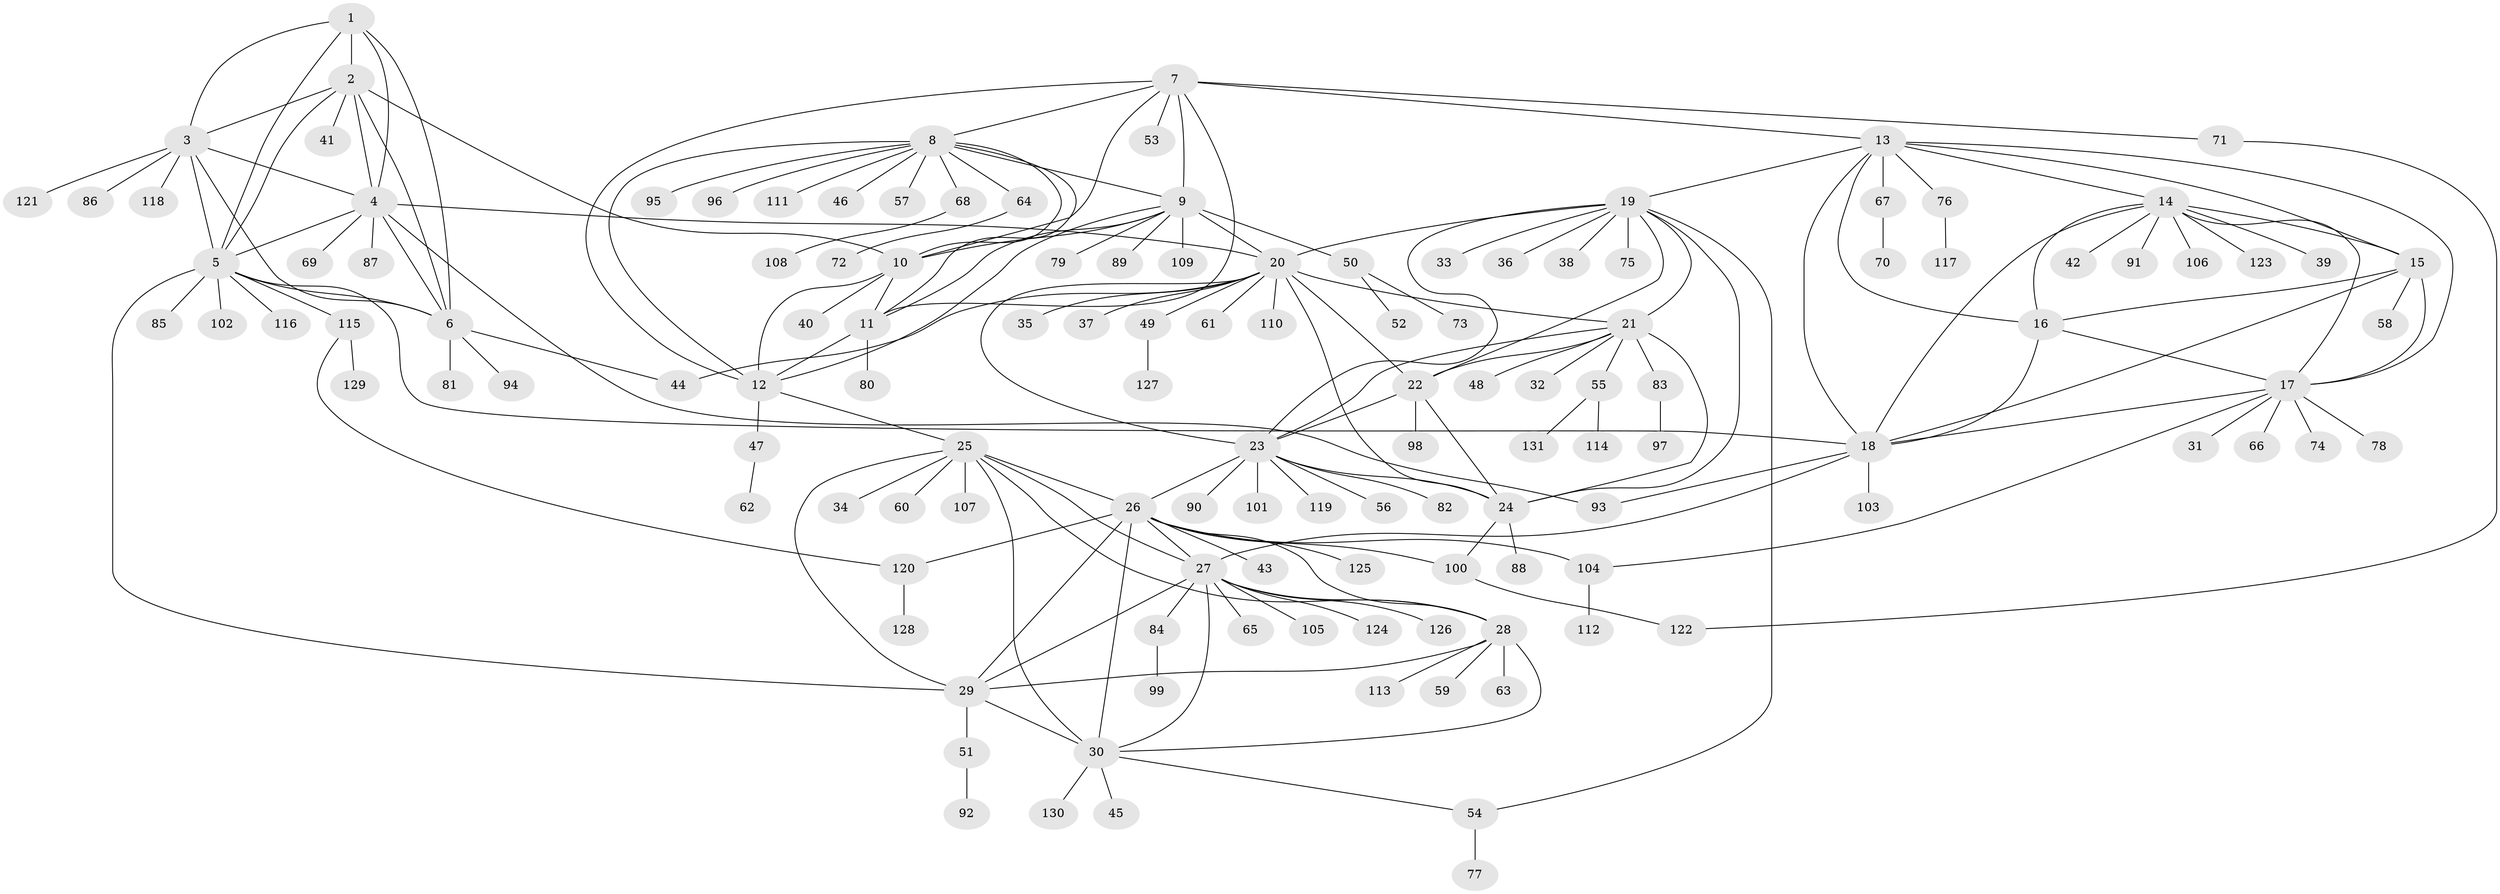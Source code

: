 // coarse degree distribution, {10: 0.02912621359223301, 6: 0.019417475728155338, 7: 0.06796116504854369, 8: 0.038834951456310676, 5: 0.009708737864077669, 9: 0.04854368932038835, 12: 0.019417475728155338, 11: 0.009708737864077669, 1: 0.6601941747572816, 2: 0.07766990291262135, 3: 0.019417475728155338}
// Generated by graph-tools (version 1.1) at 2025/52/02/27/25 19:52:14]
// undirected, 131 vertices, 193 edges
graph export_dot {
graph [start="1"]
  node [color=gray90,style=filled];
  1;
  2;
  3;
  4;
  5;
  6;
  7;
  8;
  9;
  10;
  11;
  12;
  13;
  14;
  15;
  16;
  17;
  18;
  19;
  20;
  21;
  22;
  23;
  24;
  25;
  26;
  27;
  28;
  29;
  30;
  31;
  32;
  33;
  34;
  35;
  36;
  37;
  38;
  39;
  40;
  41;
  42;
  43;
  44;
  45;
  46;
  47;
  48;
  49;
  50;
  51;
  52;
  53;
  54;
  55;
  56;
  57;
  58;
  59;
  60;
  61;
  62;
  63;
  64;
  65;
  66;
  67;
  68;
  69;
  70;
  71;
  72;
  73;
  74;
  75;
  76;
  77;
  78;
  79;
  80;
  81;
  82;
  83;
  84;
  85;
  86;
  87;
  88;
  89;
  90;
  91;
  92;
  93;
  94;
  95;
  96;
  97;
  98;
  99;
  100;
  101;
  102;
  103;
  104;
  105;
  106;
  107;
  108;
  109;
  110;
  111;
  112;
  113;
  114;
  115;
  116;
  117;
  118;
  119;
  120;
  121;
  122;
  123;
  124;
  125;
  126;
  127;
  128;
  129;
  130;
  131;
  1 -- 2;
  1 -- 3;
  1 -- 4;
  1 -- 5;
  1 -- 6;
  2 -- 3;
  2 -- 4;
  2 -- 5;
  2 -- 6;
  2 -- 10;
  2 -- 41;
  3 -- 4;
  3 -- 5;
  3 -- 6;
  3 -- 86;
  3 -- 118;
  3 -- 121;
  4 -- 5;
  4 -- 6;
  4 -- 20;
  4 -- 69;
  4 -- 87;
  4 -- 93;
  5 -- 6;
  5 -- 18;
  5 -- 29;
  5 -- 85;
  5 -- 102;
  5 -- 115;
  5 -- 116;
  6 -- 44;
  6 -- 81;
  6 -- 94;
  7 -- 8;
  7 -- 9;
  7 -- 10;
  7 -- 11;
  7 -- 12;
  7 -- 13;
  7 -- 53;
  7 -- 71;
  8 -- 9;
  8 -- 10;
  8 -- 11;
  8 -- 12;
  8 -- 46;
  8 -- 57;
  8 -- 64;
  8 -- 68;
  8 -- 95;
  8 -- 96;
  8 -- 111;
  9 -- 10;
  9 -- 11;
  9 -- 12;
  9 -- 20;
  9 -- 50;
  9 -- 79;
  9 -- 89;
  9 -- 109;
  10 -- 11;
  10 -- 12;
  10 -- 40;
  11 -- 12;
  11 -- 80;
  12 -- 25;
  12 -- 47;
  13 -- 14;
  13 -- 15;
  13 -- 16;
  13 -- 17;
  13 -- 18;
  13 -- 19;
  13 -- 67;
  13 -- 76;
  14 -- 15;
  14 -- 16;
  14 -- 17;
  14 -- 18;
  14 -- 39;
  14 -- 42;
  14 -- 91;
  14 -- 106;
  14 -- 123;
  15 -- 16;
  15 -- 17;
  15 -- 18;
  15 -- 58;
  16 -- 17;
  16 -- 18;
  17 -- 18;
  17 -- 31;
  17 -- 66;
  17 -- 74;
  17 -- 78;
  17 -- 104;
  18 -- 27;
  18 -- 93;
  18 -- 103;
  19 -- 20;
  19 -- 21;
  19 -- 22;
  19 -- 23;
  19 -- 24;
  19 -- 33;
  19 -- 36;
  19 -- 38;
  19 -- 54;
  19 -- 75;
  20 -- 21;
  20 -- 22;
  20 -- 23;
  20 -- 24;
  20 -- 35;
  20 -- 37;
  20 -- 44;
  20 -- 49;
  20 -- 61;
  20 -- 110;
  21 -- 22;
  21 -- 23;
  21 -- 24;
  21 -- 32;
  21 -- 48;
  21 -- 55;
  21 -- 83;
  22 -- 23;
  22 -- 24;
  22 -- 98;
  23 -- 24;
  23 -- 26;
  23 -- 56;
  23 -- 82;
  23 -- 90;
  23 -- 101;
  23 -- 119;
  24 -- 88;
  24 -- 100;
  25 -- 26;
  25 -- 27;
  25 -- 28;
  25 -- 29;
  25 -- 30;
  25 -- 34;
  25 -- 60;
  25 -- 107;
  26 -- 27;
  26 -- 28;
  26 -- 29;
  26 -- 30;
  26 -- 43;
  26 -- 100;
  26 -- 104;
  26 -- 120;
  26 -- 125;
  27 -- 28;
  27 -- 29;
  27 -- 30;
  27 -- 65;
  27 -- 84;
  27 -- 105;
  27 -- 124;
  27 -- 126;
  28 -- 29;
  28 -- 30;
  28 -- 59;
  28 -- 63;
  28 -- 113;
  29 -- 30;
  29 -- 51;
  30 -- 45;
  30 -- 54;
  30 -- 130;
  47 -- 62;
  49 -- 127;
  50 -- 52;
  50 -- 73;
  51 -- 92;
  54 -- 77;
  55 -- 114;
  55 -- 131;
  64 -- 72;
  67 -- 70;
  68 -- 108;
  71 -- 122;
  76 -- 117;
  83 -- 97;
  84 -- 99;
  100 -- 122;
  104 -- 112;
  115 -- 120;
  115 -- 129;
  120 -- 128;
}
